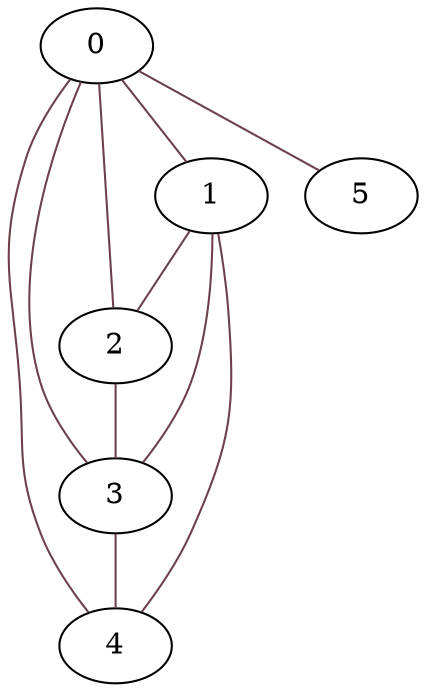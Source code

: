 graph G {
  0 -- 1 [color="#6d414b"];
  0 -- 2 [color="#6d414b"];
  0 -- 3 [color="#6d414b"];
  0 -- 4 [color="#6d414b"];
  0 -- 5 [color="#6d414b"];
  1 -- 2 [color="#6d414b"];
  1 -- 3 [color="#6d414b"];
  1 -- 4 [color="#6d414b"];
  2 -- 3 [color="#6d414b"];
  3 -- 4 [color="#6d414b"];
}
